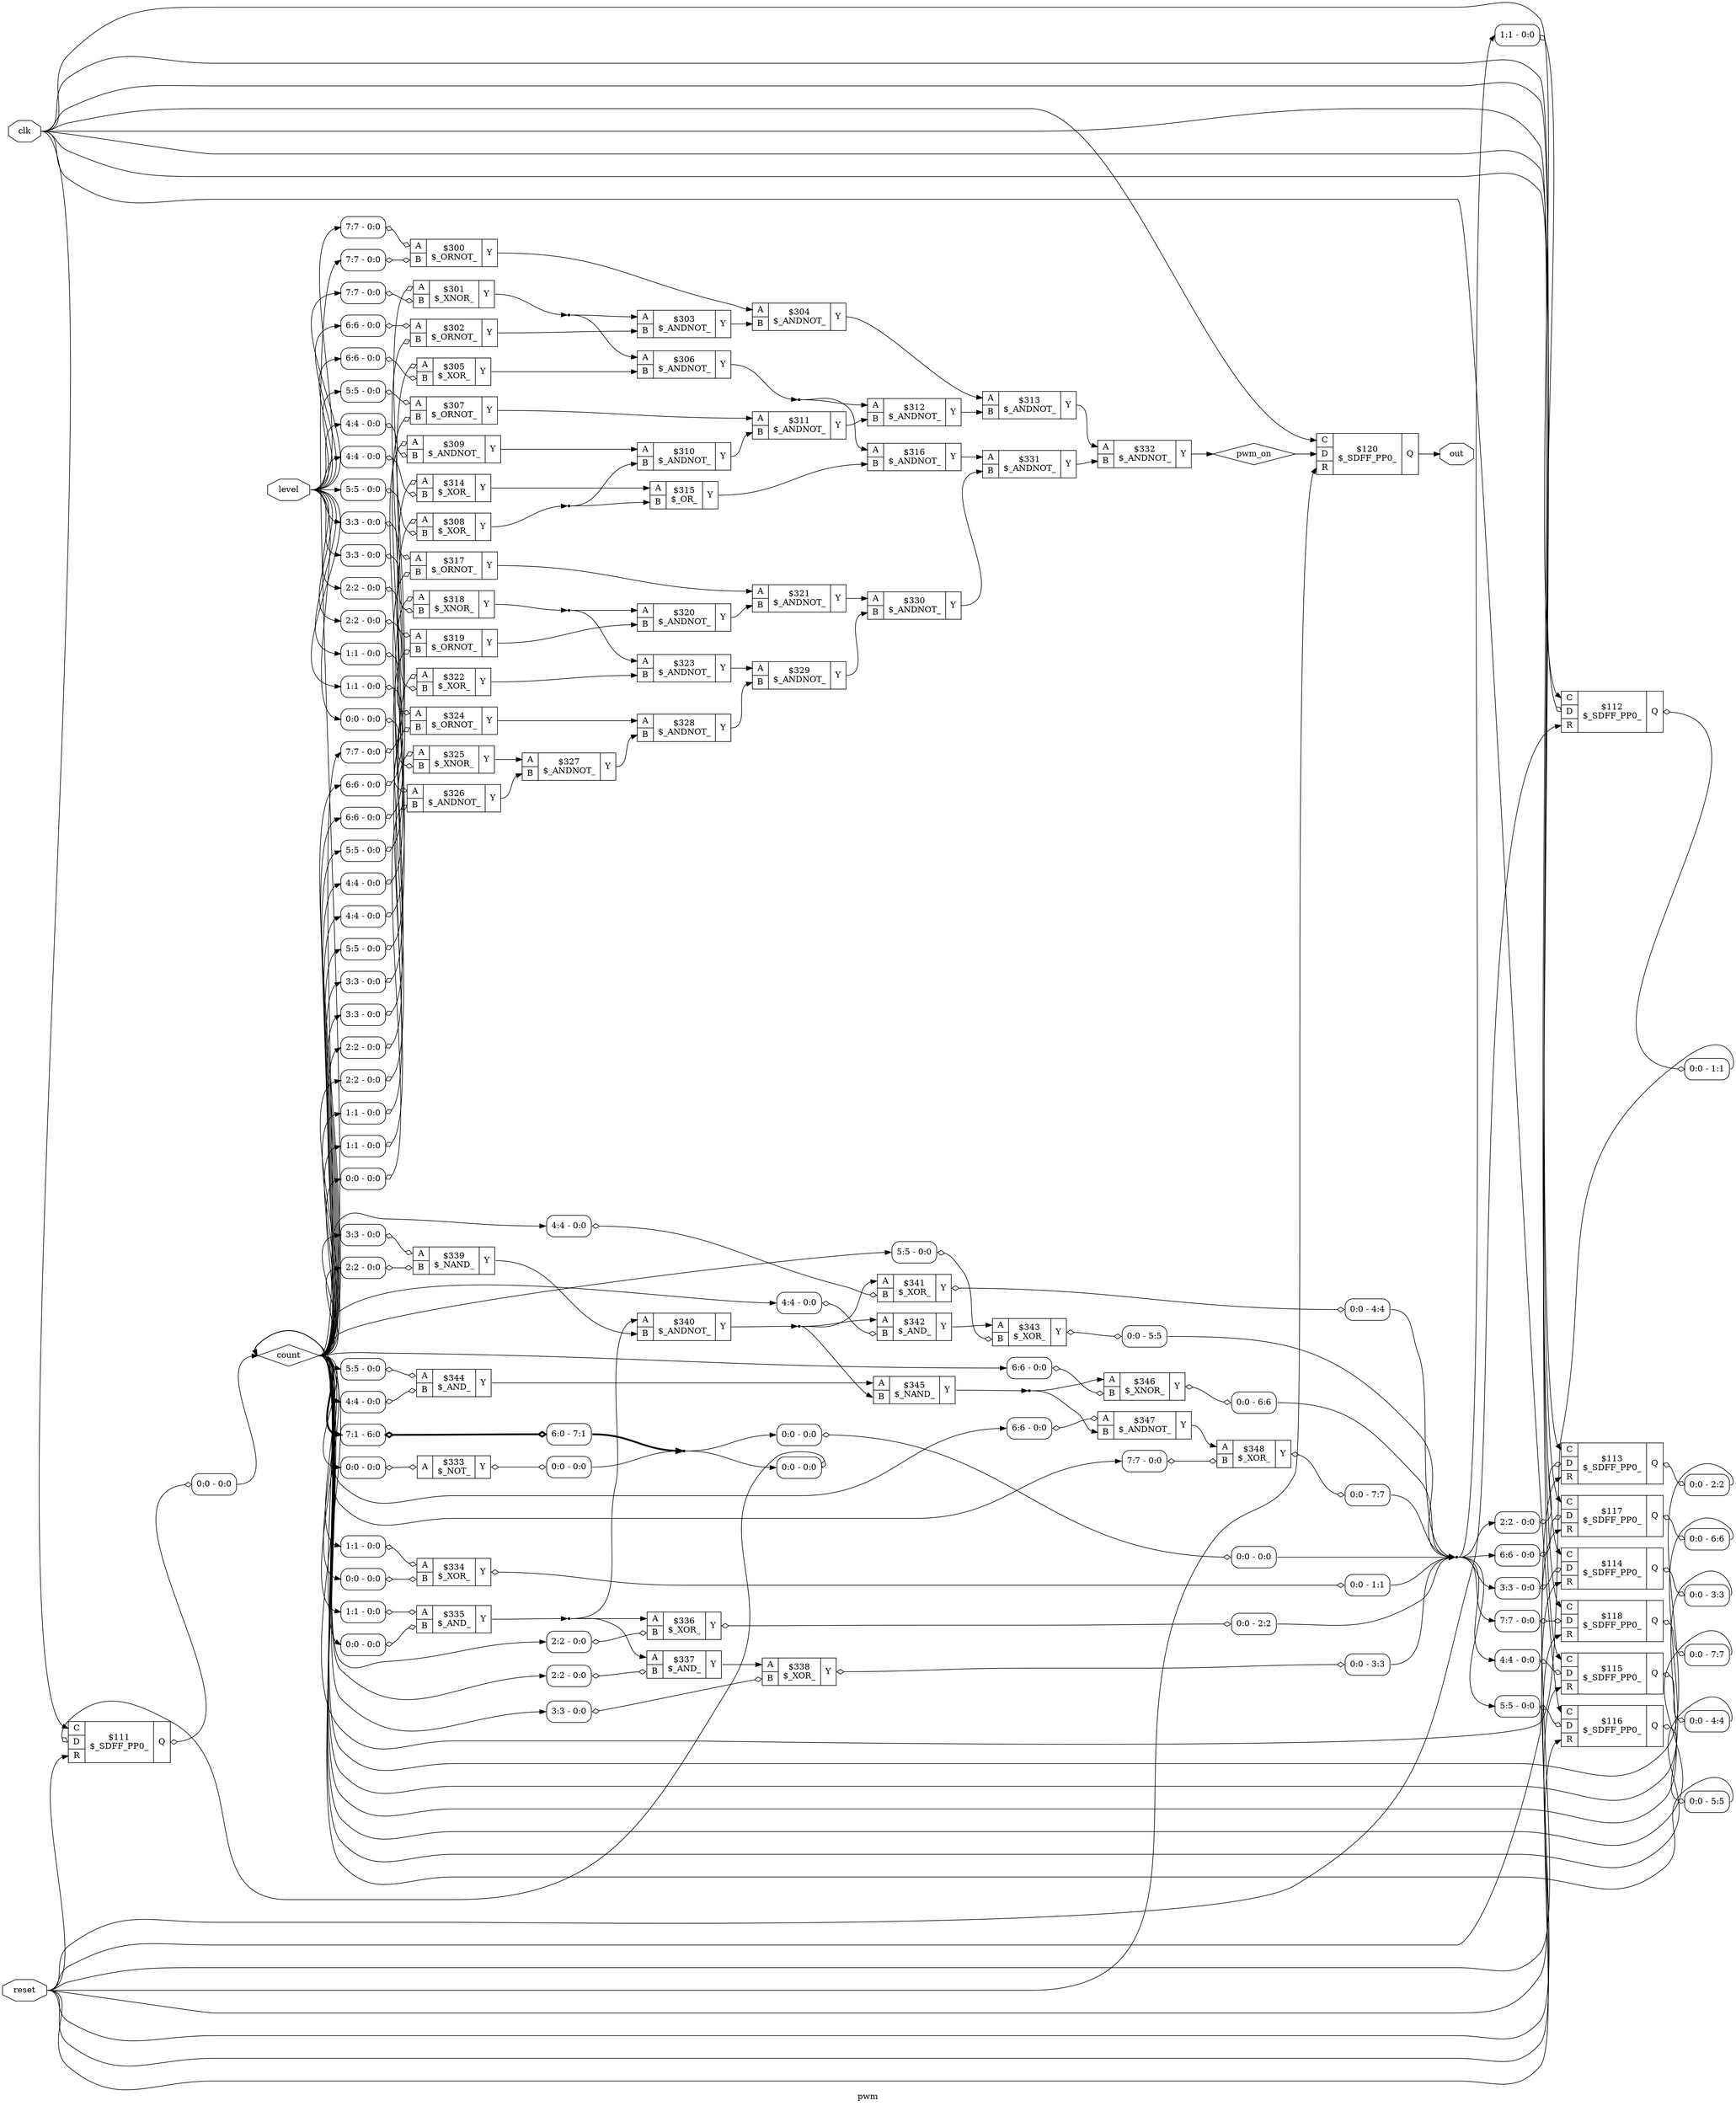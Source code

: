digraph "pwm" {
label="pwm";
rankdir="LR";
remincross=true;
n43 [ shape=octagon, label="clk", color="black", fontcolor="black"];
n44 [ shape=diamond, label="count", color="black", fontcolor="black"];
n45 [ shape=octagon, label="level", color="black", fontcolor="black"];
n46 [ shape=octagon, label="out", color="black", fontcolor="black"];
n47 [ shape=diamond, label="pwm_on", color="black", fontcolor="black"];
n48 [ shape=octagon, label="reset", color="black", fontcolor="black"];
c52 [ shape=record, label="{{<p49> A|<p50> B}|$300\n$_ORNOT_|{<p51> Y}}",  ];
x0 [ shape=record, style=rounded, label="<s0> 7:7 - 0:0 ", color="black", fontcolor="black" ];
x0:e -> c52:p49:w [arrowhead=odiamond, arrowtail=odiamond, dir=both, color="black", fontcolor="black", label=""];
x1 [ shape=record, style=rounded, label="<s0> 7:7 - 0:0 ", color="black", fontcolor="black" ];
x1:e -> c52:p50:w [arrowhead=odiamond, arrowtail=odiamond, dir=both, color="black", fontcolor="black", label=""];
c53 [ shape=record, label="{{<p49> A|<p50> B}|$301\n$_XNOR_|{<p51> Y}}",  ];
x2 [ shape=record, style=rounded, label="<s0> 7:7 - 0:0 ", color="black", fontcolor="black" ];
x2:e -> c53:p49:w [arrowhead=odiamond, arrowtail=odiamond, dir=both, color="black", fontcolor="black", label=""];
x3 [ shape=record, style=rounded, label="<s0> 7:7 - 0:0 ", color="black", fontcolor="black" ];
x3:e -> c53:p50:w [arrowhead=odiamond, arrowtail=odiamond, dir=both, color="black", fontcolor="black", label=""];
c54 [ shape=record, label="{{<p49> A|<p50> B}|$302\n$_ORNOT_|{<p51> Y}}",  ];
x4 [ shape=record, style=rounded, label="<s0> 6:6 - 0:0 ", color="black", fontcolor="black" ];
x4:e -> c54:p49:w [arrowhead=odiamond, arrowtail=odiamond, dir=both, color="black", fontcolor="black", label=""];
x5 [ shape=record, style=rounded, label="<s0> 6:6 - 0:0 ", color="black", fontcolor="black" ];
x5:e -> c54:p50:w [arrowhead=odiamond, arrowtail=odiamond, dir=both, color="black", fontcolor="black", label=""];
c55 [ shape=record, label="{{<p49> A|<p50> B}|$303\n$_ANDNOT_|{<p51> Y}}",  ];
c56 [ shape=record, label="{{<p49> A|<p50> B}|$304\n$_ANDNOT_|{<p51> Y}}",  ];
c57 [ shape=record, label="{{<p49> A|<p50> B}|$305\n$_XOR_|{<p51> Y}}",  ];
x6 [ shape=record, style=rounded, label="<s0> 6:6 - 0:0 ", color="black", fontcolor="black" ];
x6:e -> c57:p49:w [arrowhead=odiamond, arrowtail=odiamond, dir=both, color="black", fontcolor="black", label=""];
x7 [ shape=record, style=rounded, label="<s0> 6:6 - 0:0 ", color="black", fontcolor="black" ];
x7:e -> c57:p50:w [arrowhead=odiamond, arrowtail=odiamond, dir=both, color="black", fontcolor="black", label=""];
c58 [ shape=record, label="{{<p49> A|<p50> B}|$306\n$_ANDNOT_|{<p51> Y}}",  ];
c59 [ shape=record, label="{{<p49> A|<p50> B}|$307\n$_ORNOT_|{<p51> Y}}",  ];
x8 [ shape=record, style=rounded, label="<s0> 5:5 - 0:0 ", color="black", fontcolor="black" ];
x8:e -> c59:p49:w [arrowhead=odiamond, arrowtail=odiamond, dir=both, color="black", fontcolor="black", label=""];
x9 [ shape=record, style=rounded, label="<s0> 5:5 - 0:0 ", color="black", fontcolor="black" ];
x9:e -> c59:p50:w [arrowhead=odiamond, arrowtail=odiamond, dir=both, color="black", fontcolor="black", label=""];
c60 [ shape=record, label="{{<p49> A|<p50> B}|$308\n$_XOR_|{<p51> Y}}",  ];
x10 [ shape=record, style=rounded, label="<s0> 5:5 - 0:0 ", color="black", fontcolor="black" ];
x10:e -> c60:p49:w [arrowhead=odiamond, arrowtail=odiamond, dir=both, color="black", fontcolor="black", label=""];
x11 [ shape=record, style=rounded, label="<s0> 5:5 - 0:0 ", color="black", fontcolor="black" ];
x11:e -> c60:p50:w [arrowhead=odiamond, arrowtail=odiamond, dir=both, color="black", fontcolor="black", label=""];
c61 [ shape=record, label="{{<p49> A|<p50> B}|$309\n$_ANDNOT_|{<p51> Y}}",  ];
x12 [ shape=record, style=rounded, label="<s0> 4:4 - 0:0 ", color="black", fontcolor="black" ];
x12:e -> c61:p49:w [arrowhead=odiamond, arrowtail=odiamond, dir=both, color="black", fontcolor="black", label=""];
x13 [ shape=record, style=rounded, label="<s0> 4:4 - 0:0 ", color="black", fontcolor="black" ];
x13:e -> c61:p50:w [arrowhead=odiamond, arrowtail=odiamond, dir=both, color="black", fontcolor="black", label=""];
c62 [ shape=record, label="{{<p49> A|<p50> B}|$310\n$_ANDNOT_|{<p51> Y}}",  ];
c63 [ shape=record, label="{{<p49> A|<p50> B}|$311\n$_ANDNOT_|{<p51> Y}}",  ];
c64 [ shape=record, label="{{<p49> A|<p50> B}|$312\n$_ANDNOT_|{<p51> Y}}",  ];
c65 [ shape=record, label="{{<p49> A|<p50> B}|$313\n$_ANDNOT_|{<p51> Y}}",  ];
c66 [ shape=record, label="{{<p49> A|<p50> B}|$314\n$_XOR_|{<p51> Y}}",  ];
x14 [ shape=record, style=rounded, label="<s0> 4:4 - 0:0 ", color="black", fontcolor="black" ];
x14:e -> c66:p49:w [arrowhead=odiamond, arrowtail=odiamond, dir=both, color="black", fontcolor="black", label=""];
x15 [ shape=record, style=rounded, label="<s0> 4:4 - 0:0 ", color="black", fontcolor="black" ];
x15:e -> c66:p50:w [arrowhead=odiamond, arrowtail=odiamond, dir=both, color="black", fontcolor="black", label=""];
c67 [ shape=record, label="{{<p49> A|<p50> B}|$315\n$_OR_|{<p51> Y}}",  ];
c68 [ shape=record, label="{{<p49> A|<p50> B}|$316\n$_ANDNOT_|{<p51> Y}}",  ];
c69 [ shape=record, label="{{<p49> A|<p50> B}|$317\n$_ORNOT_|{<p51> Y}}",  ];
x16 [ shape=record, style=rounded, label="<s0> 3:3 - 0:0 ", color="black", fontcolor="black" ];
x16:e -> c69:p49:w [arrowhead=odiamond, arrowtail=odiamond, dir=both, color="black", fontcolor="black", label=""];
x17 [ shape=record, style=rounded, label="<s0> 3:3 - 0:0 ", color="black", fontcolor="black" ];
x17:e -> c69:p50:w [arrowhead=odiamond, arrowtail=odiamond, dir=both, color="black", fontcolor="black", label=""];
c70 [ shape=record, label="{{<p49> A|<p50> B}|$318\n$_XNOR_|{<p51> Y}}",  ];
x18 [ shape=record, style=rounded, label="<s0> 3:3 - 0:0 ", color="black", fontcolor="black" ];
x18:e -> c70:p49:w [arrowhead=odiamond, arrowtail=odiamond, dir=both, color="black", fontcolor="black", label=""];
x19 [ shape=record, style=rounded, label="<s0> 3:3 - 0:0 ", color="black", fontcolor="black" ];
x19:e -> c70:p50:w [arrowhead=odiamond, arrowtail=odiamond, dir=both, color="black", fontcolor="black", label=""];
c71 [ shape=record, label="{{<p49> A|<p50> B}|$319\n$_ORNOT_|{<p51> Y}}",  ];
x20 [ shape=record, style=rounded, label="<s0> 2:2 - 0:0 ", color="black", fontcolor="black" ];
x20:e -> c71:p49:w [arrowhead=odiamond, arrowtail=odiamond, dir=both, color="black", fontcolor="black", label=""];
x21 [ shape=record, style=rounded, label="<s0> 2:2 - 0:0 ", color="black", fontcolor="black" ];
x21:e -> c71:p50:w [arrowhead=odiamond, arrowtail=odiamond, dir=both, color="black", fontcolor="black", label=""];
c72 [ shape=record, label="{{<p49> A|<p50> B}|$320\n$_ANDNOT_|{<p51> Y}}",  ];
c73 [ shape=record, label="{{<p49> A|<p50> B}|$321\n$_ANDNOT_|{<p51> Y}}",  ];
c74 [ shape=record, label="{{<p49> A|<p50> B}|$322\n$_XOR_|{<p51> Y}}",  ];
x22 [ shape=record, style=rounded, label="<s0> 2:2 - 0:0 ", color="black", fontcolor="black" ];
x22:e -> c74:p49:w [arrowhead=odiamond, arrowtail=odiamond, dir=both, color="black", fontcolor="black", label=""];
x23 [ shape=record, style=rounded, label="<s0> 2:2 - 0:0 ", color="black", fontcolor="black" ];
x23:e -> c74:p50:w [arrowhead=odiamond, arrowtail=odiamond, dir=both, color="black", fontcolor="black", label=""];
c75 [ shape=record, label="{{<p49> A|<p50> B}|$323\n$_ANDNOT_|{<p51> Y}}",  ];
c76 [ shape=record, label="{{<p49> A|<p50> B}|$324\n$_ORNOT_|{<p51> Y}}",  ];
x24 [ shape=record, style=rounded, label="<s0> 1:1 - 0:0 ", color="black", fontcolor="black" ];
x24:e -> c76:p49:w [arrowhead=odiamond, arrowtail=odiamond, dir=both, color="black", fontcolor="black", label=""];
x25 [ shape=record, style=rounded, label="<s0> 1:1 - 0:0 ", color="black", fontcolor="black" ];
x25:e -> c76:p50:w [arrowhead=odiamond, arrowtail=odiamond, dir=both, color="black", fontcolor="black", label=""];
c77 [ shape=record, label="{{<p49> A|<p50> B}|$325\n$_XNOR_|{<p51> Y}}",  ];
x26 [ shape=record, style=rounded, label="<s0> 1:1 - 0:0 ", color="black", fontcolor="black" ];
x26:e -> c77:p49:w [arrowhead=odiamond, arrowtail=odiamond, dir=both, color="black", fontcolor="black", label=""];
x27 [ shape=record, style=rounded, label="<s0> 1:1 - 0:0 ", color="black", fontcolor="black" ];
x27:e -> c77:p50:w [arrowhead=odiamond, arrowtail=odiamond, dir=both, color="black", fontcolor="black", label=""];
c78 [ shape=record, label="{{<p49> A|<p50> B}|$326\n$_ANDNOT_|{<p51> Y}}",  ];
x28 [ shape=record, style=rounded, label="<s0> 0:0 - 0:0 ", color="black", fontcolor="black" ];
x28:e -> c78:p49:w [arrowhead=odiamond, arrowtail=odiamond, dir=both, color="black", fontcolor="black", label=""];
x29 [ shape=record, style=rounded, label="<s0> 0:0 - 0:0 ", color="black", fontcolor="black" ];
x29:e -> c78:p50:w [arrowhead=odiamond, arrowtail=odiamond, dir=both, color="black", fontcolor="black", label=""];
c79 [ shape=record, label="{{<p49> A|<p50> B}|$327\n$_ANDNOT_|{<p51> Y}}",  ];
c80 [ shape=record, label="{{<p49> A|<p50> B}|$328\n$_ANDNOT_|{<p51> Y}}",  ];
c81 [ shape=record, label="{{<p49> A|<p50> B}|$329\n$_ANDNOT_|{<p51> Y}}",  ];
c82 [ shape=record, label="{{<p49> A|<p50> B}|$330\n$_ANDNOT_|{<p51> Y}}",  ];
c83 [ shape=record, label="{{<p49> A|<p50> B}|$331\n$_ANDNOT_|{<p51> Y}}",  ];
c84 [ shape=record, label="{{<p49> A|<p50> B}|$332\n$_ANDNOT_|{<p51> Y}}",  ];
c85 [ shape=record, label="{{<p49> A}|$333\n$_NOT_|{<p51> Y}}",  ];
x30 [ shape=record, style=rounded, label="<s0> 0:0 - 0:0 ", color="black", fontcolor="black" ];
x30:e -> c85:p49:w [arrowhead=odiamond, arrowtail=odiamond, dir=both, color="black", fontcolor="black", label=""];
x31 [ shape=record, style=rounded, label="<s0> 0:0 - 0:0 ", color="black", fontcolor="black" ];
c85:p51:e -> x31:w [arrowhead=odiamond, arrowtail=odiamond, dir=both, color="black", fontcolor="black", label=""];
c86 [ shape=record, label="{{<p49> A|<p50> B}|$334\n$_XOR_|{<p51> Y}}",  ];
x32 [ shape=record, style=rounded, label="<s0> 1:1 - 0:0 ", color="black", fontcolor="black" ];
x32:e -> c86:p49:w [arrowhead=odiamond, arrowtail=odiamond, dir=both, color="black", fontcolor="black", label=""];
x33 [ shape=record, style=rounded, label="<s0> 0:0 - 0:0 ", color="black", fontcolor="black" ];
x33:e -> c86:p50:w [arrowhead=odiamond, arrowtail=odiamond, dir=both, color="black", fontcolor="black", label=""];
x34 [ shape=record, style=rounded, label="<s0> 0:0 - 1:1 ", color="black", fontcolor="black" ];
c86:p51:e -> x34:w [arrowhead=odiamond, arrowtail=odiamond, dir=both, color="black", fontcolor="black", label=""];
c87 [ shape=record, label="{{<p49> A|<p50> B}|$335\n$_AND_|{<p51> Y}}",  ];
x35 [ shape=record, style=rounded, label="<s0> 1:1 - 0:0 ", color="black", fontcolor="black" ];
x35:e -> c87:p49:w [arrowhead=odiamond, arrowtail=odiamond, dir=both, color="black", fontcolor="black", label=""];
x36 [ shape=record, style=rounded, label="<s0> 0:0 - 0:0 ", color="black", fontcolor="black" ];
x36:e -> c87:p50:w [arrowhead=odiamond, arrowtail=odiamond, dir=both, color="black", fontcolor="black", label=""];
c88 [ shape=record, label="{{<p49> A|<p50> B}|$336\n$_XOR_|{<p51> Y}}",  ];
x37 [ shape=record, style=rounded, label="<s0> 2:2 - 0:0 ", color="black", fontcolor="black" ];
x37:e -> c88:p50:w [arrowhead=odiamond, arrowtail=odiamond, dir=both, color="black", fontcolor="black", label=""];
x38 [ shape=record, style=rounded, label="<s0> 0:0 - 2:2 ", color="black", fontcolor="black" ];
c88:p51:e -> x38:w [arrowhead=odiamond, arrowtail=odiamond, dir=both, color="black", fontcolor="black", label=""];
c89 [ shape=record, label="{{<p49> A|<p50> B}|$337\n$_AND_|{<p51> Y}}",  ];
x39 [ shape=record, style=rounded, label="<s0> 2:2 - 0:0 ", color="black", fontcolor="black" ];
x39:e -> c89:p50:w [arrowhead=odiamond, arrowtail=odiamond, dir=both, color="black", fontcolor="black", label=""];
c90 [ shape=record, label="{{<p49> A|<p50> B}|$338\n$_XOR_|{<p51> Y}}",  ];
x40 [ shape=record, style=rounded, label="<s0> 3:3 - 0:0 ", color="black", fontcolor="black" ];
x40:e -> c90:p50:w [arrowhead=odiamond, arrowtail=odiamond, dir=both, color="black", fontcolor="black", label=""];
x41 [ shape=record, style=rounded, label="<s0> 0:0 - 3:3 ", color="black", fontcolor="black" ];
c90:p51:e -> x41:w [arrowhead=odiamond, arrowtail=odiamond, dir=both, color="black", fontcolor="black", label=""];
c91 [ shape=record, label="{{<p49> A|<p50> B}|$339\n$_NAND_|{<p51> Y}}",  ];
x42 [ shape=record, style=rounded, label="<s0> 3:3 - 0:0 ", color="black", fontcolor="black" ];
x42:e -> c91:p49:w [arrowhead=odiamond, arrowtail=odiamond, dir=both, color="black", fontcolor="black", label=""];
x43 [ shape=record, style=rounded, label="<s0> 2:2 - 0:0 ", color="black", fontcolor="black" ];
x43:e -> c91:p50:w [arrowhead=odiamond, arrowtail=odiamond, dir=both, color="black", fontcolor="black", label=""];
c92 [ shape=record, label="{{<p49> A|<p50> B}|$340\n$_ANDNOT_|{<p51> Y}}",  ];
c93 [ shape=record, label="{{<p49> A|<p50> B}|$341\n$_XOR_|{<p51> Y}}",  ];
x44 [ shape=record, style=rounded, label="<s0> 4:4 - 0:0 ", color="black", fontcolor="black" ];
x44:e -> c93:p50:w [arrowhead=odiamond, arrowtail=odiamond, dir=both, color="black", fontcolor="black", label=""];
x45 [ shape=record, style=rounded, label="<s0> 0:0 - 4:4 ", color="black", fontcolor="black" ];
c93:p51:e -> x45:w [arrowhead=odiamond, arrowtail=odiamond, dir=both, color="black", fontcolor="black", label=""];
c94 [ shape=record, label="{{<p49> A|<p50> B}|$342\n$_AND_|{<p51> Y}}",  ];
x46 [ shape=record, style=rounded, label="<s0> 4:4 - 0:0 ", color="black", fontcolor="black" ];
x46:e -> c94:p50:w [arrowhead=odiamond, arrowtail=odiamond, dir=both, color="black", fontcolor="black", label=""];
c95 [ shape=record, label="{{<p49> A|<p50> B}|$343\n$_XOR_|{<p51> Y}}",  ];
x47 [ shape=record, style=rounded, label="<s0> 5:5 - 0:0 ", color="black", fontcolor="black" ];
x47:e -> c95:p50:w [arrowhead=odiamond, arrowtail=odiamond, dir=both, color="black", fontcolor="black", label=""];
x48 [ shape=record, style=rounded, label="<s0> 0:0 - 5:5 ", color="black", fontcolor="black" ];
c95:p51:e -> x48:w [arrowhead=odiamond, arrowtail=odiamond, dir=both, color="black", fontcolor="black", label=""];
c96 [ shape=record, label="{{<p49> A|<p50> B}|$344\n$_AND_|{<p51> Y}}",  ];
x49 [ shape=record, style=rounded, label="<s0> 5:5 - 0:0 ", color="black", fontcolor="black" ];
x49:e -> c96:p49:w [arrowhead=odiamond, arrowtail=odiamond, dir=both, color="black", fontcolor="black", label=""];
x50 [ shape=record, style=rounded, label="<s0> 4:4 - 0:0 ", color="black", fontcolor="black" ];
x50:e -> c96:p50:w [arrowhead=odiamond, arrowtail=odiamond, dir=both, color="black", fontcolor="black", label=""];
c97 [ shape=record, label="{{<p49> A|<p50> B}|$345\n$_NAND_|{<p51> Y}}",  ];
c98 [ shape=record, label="{{<p49> A|<p50> B}|$346\n$_XNOR_|{<p51> Y}}",  ];
x51 [ shape=record, style=rounded, label="<s0> 6:6 - 0:0 ", color="black", fontcolor="black" ];
x51:e -> c98:p50:w [arrowhead=odiamond, arrowtail=odiamond, dir=both, color="black", fontcolor="black", label=""];
x52 [ shape=record, style=rounded, label="<s0> 0:0 - 6:6 ", color="black", fontcolor="black" ];
c98:p51:e -> x52:w [arrowhead=odiamond, arrowtail=odiamond, dir=both, color="black", fontcolor="black", label=""];
c99 [ shape=record, label="{{<p49> A|<p50> B}|$347\n$_ANDNOT_|{<p51> Y}}",  ];
x53 [ shape=record, style=rounded, label="<s0> 6:6 - 0:0 ", color="black", fontcolor="black" ];
x53:e -> c99:p49:w [arrowhead=odiamond, arrowtail=odiamond, dir=both, color="black", fontcolor="black", label=""];
c100 [ shape=record, label="{{<p49> A|<p50> B}|$348\n$_XOR_|{<p51> Y}}",  ];
x54 [ shape=record, style=rounded, label="<s0> 7:7 - 0:0 ", color="black", fontcolor="black" ];
x54:e -> c100:p50:w [arrowhead=odiamond, arrowtail=odiamond, dir=both, color="black", fontcolor="black", label=""];
x55 [ shape=record, style=rounded, label="<s0> 0:0 - 7:7 ", color="black", fontcolor="black" ];
c100:p51:e -> x55:w [arrowhead=odiamond, arrowtail=odiamond, dir=both, color="black", fontcolor="black", label=""];
c105 [ shape=record, label="{{<p101> C|<p102> D|<p103> R}|$111\n$_SDFF_PP0_|{<p104> Q}}",  ];
x56 [ shape=record, style=rounded, label="<s0> 0:0 - 0:0 ", color="black", fontcolor="black" ];
x56:e -> c105:p102:w [arrowhead=odiamond, arrowtail=odiamond, dir=both, color="black", fontcolor="black", label=""];
x57 [ shape=record, style=rounded, label="<s0> 0:0 - 0:0 ", color="black", fontcolor="black" ];
c105:p104:e -> x57:w [arrowhead=odiamond, arrowtail=odiamond, dir=both, color="black", fontcolor="black", label=""];
c106 [ shape=record, label="{{<p101> C|<p102> D|<p103> R}|$112\n$_SDFF_PP0_|{<p104> Q}}",  ];
x58 [ shape=record, style=rounded, label="<s0> 1:1 - 0:0 ", color="black", fontcolor="black" ];
x58:e -> c106:p102:w [arrowhead=odiamond, arrowtail=odiamond, dir=both, color="black", fontcolor="black", label=""];
x59 [ shape=record, style=rounded, label="<s0> 0:0 - 1:1 ", color="black", fontcolor="black" ];
c106:p104:e -> x59:w [arrowhead=odiamond, arrowtail=odiamond, dir=both, color="black", fontcolor="black", label=""];
c107 [ shape=record, label="{{<p101> C|<p102> D|<p103> R}|$113\n$_SDFF_PP0_|{<p104> Q}}",  ];
x60 [ shape=record, style=rounded, label="<s0> 2:2 - 0:0 ", color="black", fontcolor="black" ];
x60:e -> c107:p102:w [arrowhead=odiamond, arrowtail=odiamond, dir=both, color="black", fontcolor="black", label=""];
x61 [ shape=record, style=rounded, label="<s0> 0:0 - 2:2 ", color="black", fontcolor="black" ];
c107:p104:e -> x61:w [arrowhead=odiamond, arrowtail=odiamond, dir=both, color="black", fontcolor="black", label=""];
c108 [ shape=record, label="{{<p101> C|<p102> D|<p103> R}|$114\n$_SDFF_PP0_|{<p104> Q}}",  ];
x62 [ shape=record, style=rounded, label="<s0> 3:3 - 0:0 ", color="black", fontcolor="black" ];
x62:e -> c108:p102:w [arrowhead=odiamond, arrowtail=odiamond, dir=both, color="black", fontcolor="black", label=""];
x63 [ shape=record, style=rounded, label="<s0> 0:0 - 3:3 ", color="black", fontcolor="black" ];
c108:p104:e -> x63:w [arrowhead=odiamond, arrowtail=odiamond, dir=both, color="black", fontcolor="black", label=""];
c109 [ shape=record, label="{{<p101> C|<p102> D|<p103> R}|$115\n$_SDFF_PP0_|{<p104> Q}}",  ];
x64 [ shape=record, style=rounded, label="<s0> 4:4 - 0:0 ", color="black", fontcolor="black" ];
x64:e -> c109:p102:w [arrowhead=odiamond, arrowtail=odiamond, dir=both, color="black", fontcolor="black", label=""];
x65 [ shape=record, style=rounded, label="<s0> 0:0 - 4:4 ", color="black", fontcolor="black" ];
c109:p104:e -> x65:w [arrowhead=odiamond, arrowtail=odiamond, dir=both, color="black", fontcolor="black", label=""];
c110 [ shape=record, label="{{<p101> C|<p102> D|<p103> R}|$116\n$_SDFF_PP0_|{<p104> Q}}",  ];
x66 [ shape=record, style=rounded, label="<s0> 5:5 - 0:0 ", color="black", fontcolor="black" ];
x66:e -> c110:p102:w [arrowhead=odiamond, arrowtail=odiamond, dir=both, color="black", fontcolor="black", label=""];
x67 [ shape=record, style=rounded, label="<s0> 0:0 - 5:5 ", color="black", fontcolor="black" ];
c110:p104:e -> x67:w [arrowhead=odiamond, arrowtail=odiamond, dir=both, color="black", fontcolor="black", label=""];
c111 [ shape=record, label="{{<p101> C|<p102> D|<p103> R}|$117\n$_SDFF_PP0_|{<p104> Q}}",  ];
x68 [ shape=record, style=rounded, label="<s0> 6:6 - 0:0 ", color="black", fontcolor="black" ];
x68:e -> c111:p102:w [arrowhead=odiamond, arrowtail=odiamond, dir=both, color="black", fontcolor="black", label=""];
x69 [ shape=record, style=rounded, label="<s0> 0:0 - 6:6 ", color="black", fontcolor="black" ];
c111:p104:e -> x69:w [arrowhead=odiamond, arrowtail=odiamond, dir=both, color="black", fontcolor="black", label=""];
c112 [ shape=record, label="{{<p101> C|<p102> D|<p103> R}|$118\n$_SDFF_PP0_|{<p104> Q}}",  ];
x70 [ shape=record, style=rounded, label="<s0> 7:7 - 0:0 ", color="black", fontcolor="black" ];
x70:e -> c112:p102:w [arrowhead=odiamond, arrowtail=odiamond, dir=both, color="black", fontcolor="black", label=""];
x71 [ shape=record, style=rounded, label="<s0> 0:0 - 7:7 ", color="black", fontcolor="black" ];
c112:p104:e -> x71:w [arrowhead=odiamond, arrowtail=odiamond, dir=both, color="black", fontcolor="black", label=""];
c113 [ shape=record, label="{{<p101> C|<p102> D|<p103> R}|$120\n$_SDFF_PP0_|{<p104> Q}}",  ];
x72 [ shape=record, style=rounded, label="<s0> 7:1 - 6:0 ", color="black", fontcolor="black" ];
x73 [ shape=record, style=rounded, label="<s0> 6:0 - 7:1 ", color="black", fontcolor="black" ];
x72:e -> x73:w [arrowhead=odiamond, arrowtail=odiamond, dir=both, color="black", fontcolor="black", style="setlinewidth(3)", label=""];
x74 [ shape=record, style=rounded, label="<s0> 0:0 - 0:0 ", color="black", fontcolor="black" ];
x75 [ shape=record, style=rounded, label="<s0> 0:0 - 0:0 ", color="black", fontcolor="black" ];
x74:e -> x75:w [arrowhead=odiamond, arrowtail=odiamond, dir=both, color="black", fontcolor="black", label=""];
c52:p51:e -> c56:p49:w [color="black", fontcolor="black", label=""];
c61:p51:e -> c62:p49:w [color="black", fontcolor="black", label=""];
c62:p51:e -> c63:p50:w [color="black", fontcolor="black", label=""];
c63:p51:e -> c64:p50:w [color="black", fontcolor="black", label=""];
c64:p51:e -> c65:p50:w [color="black", fontcolor="black", label=""];
c65:p51:e -> c84:p49:w [color="black", fontcolor="black", label=""];
c66:p51:e -> c67:p49:w [color="black", fontcolor="black", label=""];
c67:p51:e -> c68:p50:w [color="black", fontcolor="black", label=""];
c68:p51:e -> c83:p49:w [color="black", fontcolor="black", label=""];
c69:p51:e -> c73:p49:w [color="black", fontcolor="black", label=""];
n19 [ shape=point ];
c70:p51:e -> n19:w [color="black", fontcolor="black", label=""];
n19:e -> c72:p49:w [color="black", fontcolor="black", label=""];
n19:e -> c75:p49:w [color="black", fontcolor="black", label=""];
n2 [ shape=point ];
c53:p51:e -> n2:w [color="black", fontcolor="black", label=""];
n2:e -> c55:p49:w [color="black", fontcolor="black", label=""];
n2:e -> c58:p49:w [color="black", fontcolor="black", label=""];
c71:p51:e -> c72:p50:w [color="black", fontcolor="black", label=""];
c72:p51:e -> c73:p50:w [color="black", fontcolor="black", label=""];
c73:p51:e -> c82:p49:w [color="black", fontcolor="black", label=""];
c74:p51:e -> c75:p50:w [color="black", fontcolor="black", label=""];
c75:p51:e -> c81:p49:w [color="black", fontcolor="black", label=""];
c76:p51:e -> c80:p49:w [color="black", fontcolor="black", label=""];
c77:p51:e -> c79:p49:w [color="black", fontcolor="black", label=""];
c78:p51:e -> c79:p50:w [color="black", fontcolor="black", label=""];
c79:p51:e -> c80:p50:w [color="black", fontcolor="black", label=""];
c80:p51:e -> c81:p50:w [color="black", fontcolor="black", label=""];
c54:p51:e -> c55:p50:w [color="black", fontcolor="black", label=""];
c81:p51:e -> c82:p50:w [color="black", fontcolor="black", label=""];
c82:p51:e -> c83:p50:w [color="black", fontcolor="black", label=""];
c83:p51:e -> c84:p50:w [color="black", fontcolor="black", label=""];
n33 [ shape=point ];
c87:p51:e -> n33:w [color="black", fontcolor="black", label=""];
n33:e -> c88:p49:w [color="black", fontcolor="black", label=""];
n33:e -> c89:p49:w [color="black", fontcolor="black", label=""];
n33:e -> c92:p49:w [color="black", fontcolor="black", label=""];
c89:p51:e -> c90:p49:w [color="black", fontcolor="black", label=""];
c91:p51:e -> c92:p50:w [color="black", fontcolor="black", label=""];
n36 [ shape=point ];
c92:p51:e -> n36:w [color="black", fontcolor="black", label=""];
n36:e -> c93:p49:w [color="black", fontcolor="black", label=""];
n36:e -> c94:p49:w [color="black", fontcolor="black", label=""];
n36:e -> c97:p50:w [color="black", fontcolor="black", label=""];
c94:p51:e -> c95:p49:w [color="black", fontcolor="black", label=""];
c96:p51:e -> c97:p49:w [color="black", fontcolor="black", label=""];
n39 [ shape=point ];
c97:p51:e -> n39:w [color="black", fontcolor="black", label=""];
n39:e -> c98:p49:w [color="black", fontcolor="black", label=""];
n39:e -> c99:p50:w [color="black", fontcolor="black", label=""];
c55:p51:e -> c56:p50:w [color="black", fontcolor="black", label=""];
c99:p51:e -> c100:p49:w [color="black", fontcolor="black", label=""];
n41 [ shape=point ];
x31:s0:e -> n41:w [color="black", fontcolor="black", label=""];
x73:s0:e -> n41:w [color="black", fontcolor="black", style="setlinewidth(3)", label=""];
n41:e -> x56:s0:w [color="black", fontcolor="black", label=""];
n41:e -> x74:s0:w [color="black", fontcolor="black", label=""];
n42 [ shape=point ];
x34:s0:e -> n42:w [color="black", fontcolor="black", label=""];
x38:s0:e -> n42:w [color="black", fontcolor="black", label=""];
x41:s0:e -> n42:w [color="black", fontcolor="black", label=""];
x45:s0:e -> n42:w [color="black", fontcolor="black", label=""];
x48:s0:e -> n42:w [color="black", fontcolor="black", label=""];
x52:s0:e -> n42:w [color="black", fontcolor="black", label=""];
x55:s0:e -> n42:w [color="black", fontcolor="black", label=""];
x75:s0:e -> n42:w [color="black", fontcolor="black", label=""];
n42:e -> x58:s0:w [color="black", fontcolor="black", label=""];
n42:e -> x60:s0:w [color="black", fontcolor="black", label=""];
n42:e -> x62:s0:w [color="black", fontcolor="black", label=""];
n42:e -> x64:s0:w [color="black", fontcolor="black", label=""];
n42:e -> x66:s0:w [color="black", fontcolor="black", label=""];
n42:e -> x68:s0:w [color="black", fontcolor="black", label=""];
n42:e -> x70:s0:w [color="black", fontcolor="black", label=""];
n43:e -> c105:p101:w [color="black", fontcolor="black", label=""];
n43:e -> c106:p101:w [color="black", fontcolor="black", label=""];
n43:e -> c107:p101:w [color="black", fontcolor="black", label=""];
n43:e -> c108:p101:w [color="black", fontcolor="black", label=""];
n43:e -> c109:p101:w [color="black", fontcolor="black", label=""];
n43:e -> c110:p101:w [color="black", fontcolor="black", label=""];
n43:e -> c111:p101:w [color="black", fontcolor="black", label=""];
n43:e -> c112:p101:w [color="black", fontcolor="black", label=""];
n43:e -> c113:p101:w [color="black", fontcolor="black", label=""];
x57:s0:e -> n44:w [color="black", fontcolor="black", label=""];
x59:s0:e -> n44:w [color="black", fontcolor="black", label=""];
x61:s0:e -> n44:w [color="black", fontcolor="black", label=""];
x63:s0:e -> n44:w [color="black", fontcolor="black", label=""];
x65:s0:e -> n44:w [color="black", fontcolor="black", label=""];
x67:s0:e -> n44:w [color="black", fontcolor="black", label=""];
x69:s0:e -> n44:w [color="black", fontcolor="black", label=""];
x71:s0:e -> n44:w [color="black", fontcolor="black", label=""];
n44:e -> x10:s0:w [color="black", fontcolor="black", label=""];
n44:e -> x12:s0:w [color="black", fontcolor="black", label=""];
n44:e -> x14:s0:w [color="black", fontcolor="black", label=""];
n44:e -> x17:s0:w [color="black", fontcolor="black", label=""];
n44:e -> x18:s0:w [color="black", fontcolor="black", label=""];
n44:e -> x1:s0:w [color="black", fontcolor="black", label=""];
n44:e -> x21:s0:w [color="black", fontcolor="black", label=""];
n44:e -> x22:s0:w [color="black", fontcolor="black", label=""];
n44:e -> x25:s0:w [color="black", fontcolor="black", label=""];
n44:e -> x26:s0:w [color="black", fontcolor="black", label=""];
n44:e -> x29:s0:w [color="black", fontcolor="black", label=""];
n44:e -> x2:s0:w [color="black", fontcolor="black", label=""];
n44:e -> x30:s0:w [color="black", fontcolor="black", label=""];
n44:e -> x32:s0:w [color="black", fontcolor="black", label=""];
n44:e -> x33:s0:w [color="black", fontcolor="black", label=""];
n44:e -> x35:s0:w [color="black", fontcolor="black", label=""];
n44:e -> x36:s0:w [color="black", fontcolor="black", label=""];
n44:e -> x37:s0:w [color="black", fontcolor="black", label=""];
n44:e -> x39:s0:w [color="black", fontcolor="black", label=""];
n44:e -> x40:s0:w [color="black", fontcolor="black", label=""];
n44:e -> x42:s0:w [color="black", fontcolor="black", label=""];
n44:e -> x43:s0:w [color="black", fontcolor="black", label=""];
n44:e -> x44:s0:w [color="black", fontcolor="black", label=""];
n44:e -> x46:s0:w [color="black", fontcolor="black", label=""];
n44:e -> x47:s0:w [color="black", fontcolor="black", label=""];
n44:e -> x49:s0:w [color="black", fontcolor="black", label=""];
n44:e -> x50:s0:w [color="black", fontcolor="black", label=""];
n44:e -> x51:s0:w [color="black", fontcolor="black", label=""];
n44:e -> x53:s0:w [color="black", fontcolor="black", label=""];
n44:e -> x54:s0:w [color="black", fontcolor="black", label=""];
n44:e -> x5:s0:w [color="black", fontcolor="black", label=""];
n44:e -> x6:s0:w [color="black", fontcolor="black", label=""];
n44:e -> x72:s0:w [color="black", fontcolor="black", style="setlinewidth(3)", label=""];
n44:e -> x9:s0:w [color="black", fontcolor="black", label=""];
n45:e -> x0:s0:w [color="black", fontcolor="black", label=""];
n45:e -> x11:s0:w [color="black", fontcolor="black", label=""];
n45:e -> x13:s0:w [color="black", fontcolor="black", label=""];
n45:e -> x15:s0:w [color="black", fontcolor="black", label=""];
n45:e -> x16:s0:w [color="black", fontcolor="black", label=""];
n45:e -> x19:s0:w [color="black", fontcolor="black", label=""];
n45:e -> x20:s0:w [color="black", fontcolor="black", label=""];
n45:e -> x23:s0:w [color="black", fontcolor="black", label=""];
n45:e -> x24:s0:w [color="black", fontcolor="black", label=""];
n45:e -> x27:s0:w [color="black", fontcolor="black", label=""];
n45:e -> x28:s0:w [color="black", fontcolor="black", label=""];
n45:e -> x3:s0:w [color="black", fontcolor="black", label=""];
n45:e -> x4:s0:w [color="black", fontcolor="black", label=""];
n45:e -> x7:s0:w [color="black", fontcolor="black", label=""];
n45:e -> x8:s0:w [color="black", fontcolor="black", label=""];
c113:p104:e -> n46:w [color="black", fontcolor="black", label=""];
c84:p51:e -> n47:w [color="black", fontcolor="black", label=""];
n47:e -> c113:p102:w [color="black", fontcolor="black", label=""];
n48:e -> c105:p103:w [color="black", fontcolor="black", label=""];
n48:e -> c106:p103:w [color="black", fontcolor="black", label=""];
n48:e -> c107:p103:w [color="black", fontcolor="black", label=""];
n48:e -> c108:p103:w [color="black", fontcolor="black", label=""];
n48:e -> c109:p103:w [color="black", fontcolor="black", label=""];
n48:e -> c110:p103:w [color="black", fontcolor="black", label=""];
n48:e -> c111:p103:w [color="black", fontcolor="black", label=""];
n48:e -> c112:p103:w [color="black", fontcolor="black", label=""];
n48:e -> c113:p103:w [color="black", fontcolor="black", label=""];
c56:p51:e -> c65:p49:w [color="black", fontcolor="black", label=""];
c57:p51:e -> c58:p50:w [color="black", fontcolor="black", label=""];
n7 [ shape=point ];
c58:p51:e -> n7:w [color="black", fontcolor="black", label=""];
n7:e -> c64:p49:w [color="black", fontcolor="black", label=""];
n7:e -> c68:p49:w [color="black", fontcolor="black", label=""];
c59:p51:e -> c63:p49:w [color="black", fontcolor="black", label=""];
n9 [ shape=point ];
c60:p51:e -> n9:w [color="black", fontcolor="black", label=""];
n9:e -> c62:p50:w [color="black", fontcolor="black", label=""];
n9:e -> c67:p50:w [color="black", fontcolor="black", label=""];
}
